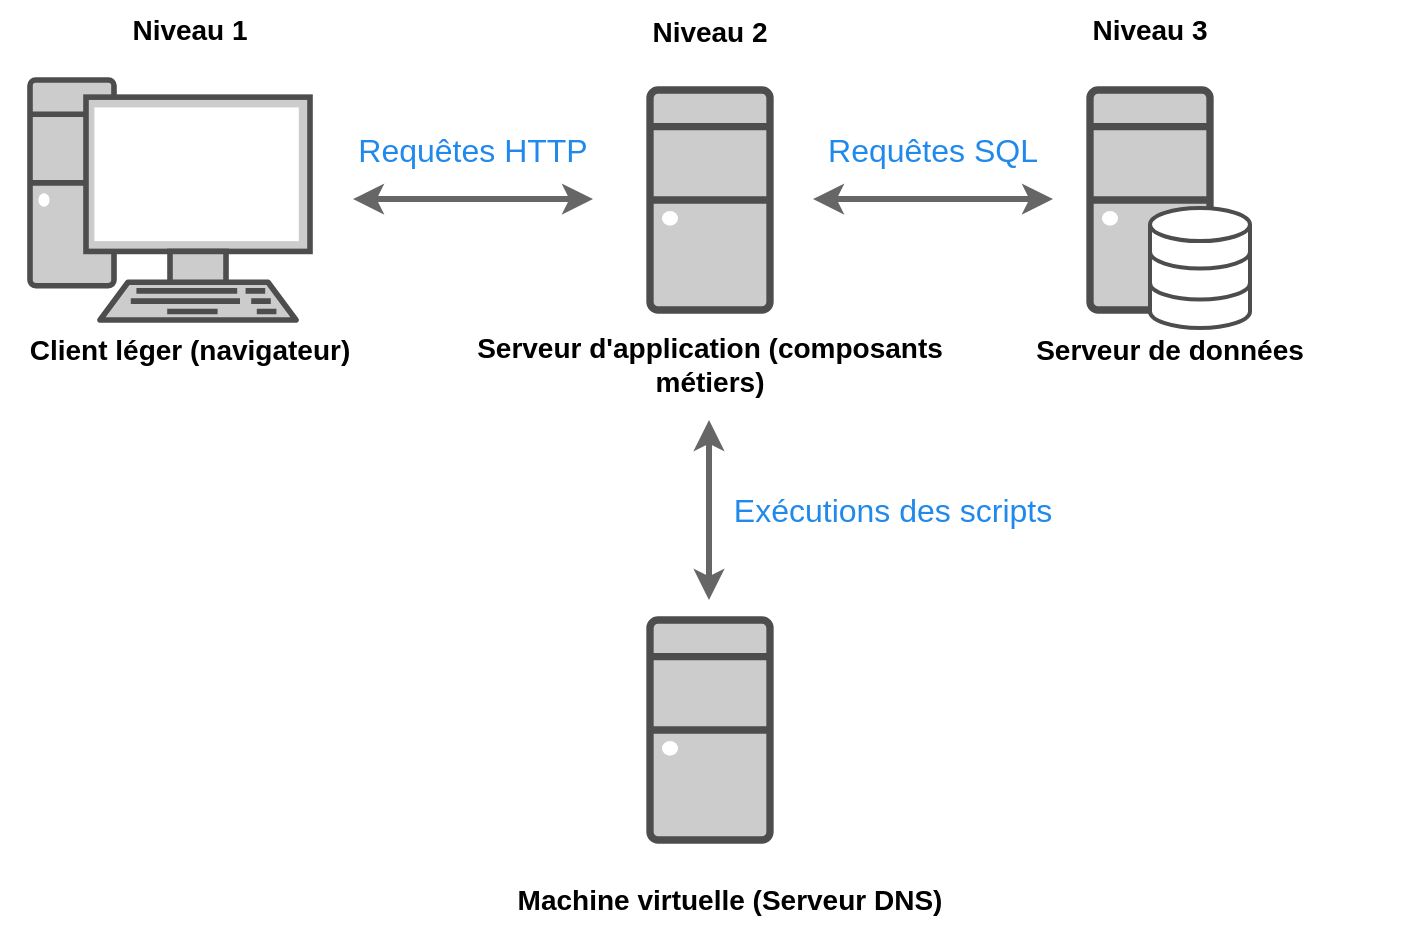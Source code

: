 <mxfile version="24.7.7">
  <diagram name="Page-1" id="ibnvSr_T1NublBlSOFrS">
    <mxGraphModel dx="1167" dy="589" grid="1" gridSize="10" guides="1" tooltips="1" connect="1" arrows="1" fold="1" page="1" pageScale="1" pageWidth="827" pageHeight="1169" math="0" shadow="0">
      <root>
        <mxCell id="0" />
        <mxCell id="1" parent="0" />
        <mxCell id="A74gnyUuTbYfJYZAHkdm-2" value="" style="fontColor=#0066CC;verticalAlign=top;verticalLabelPosition=bottom;labelPosition=center;align=center;html=1;outlineConnect=0;fillColor=#CCCCCC;strokeColor=#4D4D4D;gradientColor=none;gradientDirection=north;strokeWidth=2;shape=mxgraph.networks.pc;" vertex="1" parent="1">
          <mxGeometry x="20" y="160" width="140" height="120" as="geometry" />
        </mxCell>
        <mxCell id="A74gnyUuTbYfJYZAHkdm-3" value="" style="fontColor=#0066CC;verticalAlign=top;verticalLabelPosition=bottom;labelPosition=center;align=center;html=1;outlineConnect=0;fillColor=#CCCCCC;strokeColor=#4D4D4D;gradientColor=none;gradientDirection=north;strokeWidth=2;shape=mxgraph.networks.desktop_pc;" vertex="1" parent="1">
          <mxGeometry x="330" y="165" width="60" height="110" as="geometry" />
        </mxCell>
        <mxCell id="A74gnyUuTbYfJYZAHkdm-4" value="" style="fontColor=#0066CC;verticalAlign=top;verticalLabelPosition=bottom;labelPosition=center;align=center;html=1;outlineConnect=0;fillColor=#CCCCCC;strokeColor=#4D4D4D;gradientColor=none;gradientDirection=north;strokeWidth=2;shape=mxgraph.networks.desktop_pc;" vertex="1" parent="1">
          <mxGeometry x="330" y="430" width="60" height="110" as="geometry" />
        </mxCell>
        <mxCell id="A74gnyUuTbYfJYZAHkdm-5" value="" style="fontColor=#0066CC;verticalAlign=top;verticalLabelPosition=bottom;labelPosition=center;align=center;html=1;outlineConnect=0;fillColor=#CCCCCC;strokeColor=#4D4D4D;gradientColor=none;gradientDirection=north;strokeWidth=2;shape=mxgraph.networks.desktop_pc;" vertex="1" parent="1">
          <mxGeometry x="550" y="165" width="60" height="110" as="geometry" />
        </mxCell>
        <mxCell id="A74gnyUuTbYfJYZAHkdm-7" value="" style="html=1;verticalLabelPosition=bottom;align=center;labelBackgroundColor=#ffffff;verticalAlign=top;strokeWidth=2;strokeColor=#4D4D4D;shadow=0;dashed=0;shape=mxgraph.ios7.icons.data;" vertex="1" parent="1">
          <mxGeometry x="580" y="224" width="50" height="60" as="geometry" />
        </mxCell>
        <mxCell id="A74gnyUuTbYfJYZAHkdm-11" value="&lt;font color=&quot;#2089eb&quot; size=&quot;1&quot;&gt;&lt;span style=&quot;font-size: 16px;&quot;&gt;Requêtes HTTP&lt;/span&gt;&lt;/font&gt;" style="text;html=1;align=center;verticalAlign=middle;whiteSpace=wrap;rounded=0;" vertex="1" parent="1">
          <mxGeometry x="160" y="180" width="163" height="30" as="geometry" />
        </mxCell>
        <mxCell id="A74gnyUuTbYfJYZAHkdm-12" value="&lt;font color=&quot;#2089eb&quot; size=&quot;1&quot;&gt;&lt;span style=&quot;font-size: 16px;&quot;&gt;Requêtes SQL&lt;/span&gt;&lt;/font&gt;" style="text;html=1;align=center;verticalAlign=middle;whiteSpace=wrap;rounded=0;" vertex="1" parent="1">
          <mxGeometry x="390" y="180" width="163" height="30" as="geometry" />
        </mxCell>
        <mxCell id="A74gnyUuTbYfJYZAHkdm-13" value="&lt;font style=&quot;font-size: 14px;&quot;&gt;&lt;b&gt;Niveau 1&lt;/b&gt;&lt;/font&gt;" style="text;html=1;align=center;verticalAlign=middle;whiteSpace=wrap;rounded=0;" vertex="1" parent="1">
          <mxGeometry x="70" y="120" width="60" height="30" as="geometry" />
        </mxCell>
        <mxCell id="A74gnyUuTbYfJYZAHkdm-14" value="&lt;font style=&quot;font-size: 14px;&quot;&gt;&lt;b&gt;Niveau 2&lt;/b&gt;&lt;/font&gt;" style="text;html=1;align=center;verticalAlign=middle;whiteSpace=wrap;rounded=0;" vertex="1" parent="1">
          <mxGeometry x="330" y="121" width="60" height="30" as="geometry" />
        </mxCell>
        <mxCell id="A74gnyUuTbYfJYZAHkdm-15" value="&lt;font style=&quot;font-size: 14px;&quot;&gt;&lt;b&gt;Niveau 3&lt;/b&gt;&lt;/font&gt;" style="text;html=1;align=center;verticalAlign=middle;whiteSpace=wrap;rounded=0;" vertex="1" parent="1">
          <mxGeometry x="550" y="120" width="60" height="30" as="geometry" />
        </mxCell>
        <mxCell id="A74gnyUuTbYfJYZAHkdm-16" value="" style="endArrow=classic;startArrow=classic;html=1;rounded=0;strokeWidth=3;strokeColor=#666666;" edge="1" parent="1">
          <mxGeometry width="50" height="50" relative="1" as="geometry">
            <mxPoint x="181.5" y="219.55" as="sourcePoint" />
            <mxPoint x="301.5" y="219.55" as="targetPoint" />
          </mxGeometry>
        </mxCell>
        <mxCell id="A74gnyUuTbYfJYZAHkdm-17" value="" style="endArrow=classic;startArrow=classic;html=1;rounded=0;strokeWidth=3;strokeColor=#666666;" edge="1" parent="1">
          <mxGeometry width="50" height="50" relative="1" as="geometry">
            <mxPoint x="411.5" y="219.55" as="sourcePoint" />
            <mxPoint x="531.5" y="219.55" as="targetPoint" />
          </mxGeometry>
        </mxCell>
        <mxCell id="A74gnyUuTbYfJYZAHkdm-18" value="" style="endArrow=classic;startArrow=classic;html=1;rounded=0;strokeWidth=3;strokeColor=#666666;" edge="1" parent="1">
          <mxGeometry width="50" height="50" relative="1" as="geometry">
            <mxPoint x="359.5" y="330" as="sourcePoint" />
            <mxPoint x="359.5" y="420" as="targetPoint" />
          </mxGeometry>
        </mxCell>
        <mxCell id="A74gnyUuTbYfJYZAHkdm-19" value="&lt;font style=&quot;font-size: 14px;&quot;&gt;&lt;b&gt;Client léger (navigateur)&lt;/b&gt;&lt;/font&gt;" style="text;html=1;align=center;verticalAlign=middle;whiteSpace=wrap;rounded=0;" vertex="1" parent="1">
          <mxGeometry x="5" y="280" width="190" height="30" as="geometry" />
        </mxCell>
        <mxCell id="A74gnyUuTbYfJYZAHkdm-20" value="&lt;font style=&quot;font-size: 14px;&quot;&gt;&lt;b&gt;Serveur d&#39;application (composants métiers)&lt;/b&gt;&lt;/font&gt;" style="text;html=1;align=center;verticalAlign=middle;whiteSpace=wrap;rounded=0;" vertex="1" parent="1">
          <mxGeometry x="240" y="287" width="240" height="30" as="geometry" />
        </mxCell>
        <mxCell id="A74gnyUuTbYfJYZAHkdm-21" value="&lt;font style=&quot;font-size: 14px;&quot;&gt;&lt;b&gt;Serveur de données&lt;/b&gt;&lt;/font&gt;" style="text;html=1;align=center;verticalAlign=middle;whiteSpace=wrap;rounded=0;" vertex="1" parent="1">
          <mxGeometry x="470" y="280" width="240" height="30" as="geometry" />
        </mxCell>
        <mxCell id="A74gnyUuTbYfJYZAHkdm-22" value="&lt;font style=&quot;font-size: 14px;&quot;&gt;&lt;b&gt;Machine virtuelle (Serveur DNS)&lt;/b&gt;&lt;/font&gt;" style="text;html=1;align=center;verticalAlign=middle;whiteSpace=wrap;rounded=0;" vertex="1" parent="1">
          <mxGeometry x="250" y="555" width="240" height="30" as="geometry" />
        </mxCell>
        <mxCell id="A74gnyUuTbYfJYZAHkdm-23" value="&lt;font color=&quot;#2089eb&quot; size=&quot;1&quot;&gt;&lt;span style=&quot;font-size: 16px;&quot;&gt;Exécutions des scripts&lt;/span&gt;&lt;/font&gt;" style="text;html=1;align=center;verticalAlign=middle;whiteSpace=wrap;rounded=0;" vertex="1" parent="1">
          <mxGeometry x="370" y="360" width="163" height="30" as="geometry" />
        </mxCell>
      </root>
    </mxGraphModel>
  </diagram>
</mxfile>
